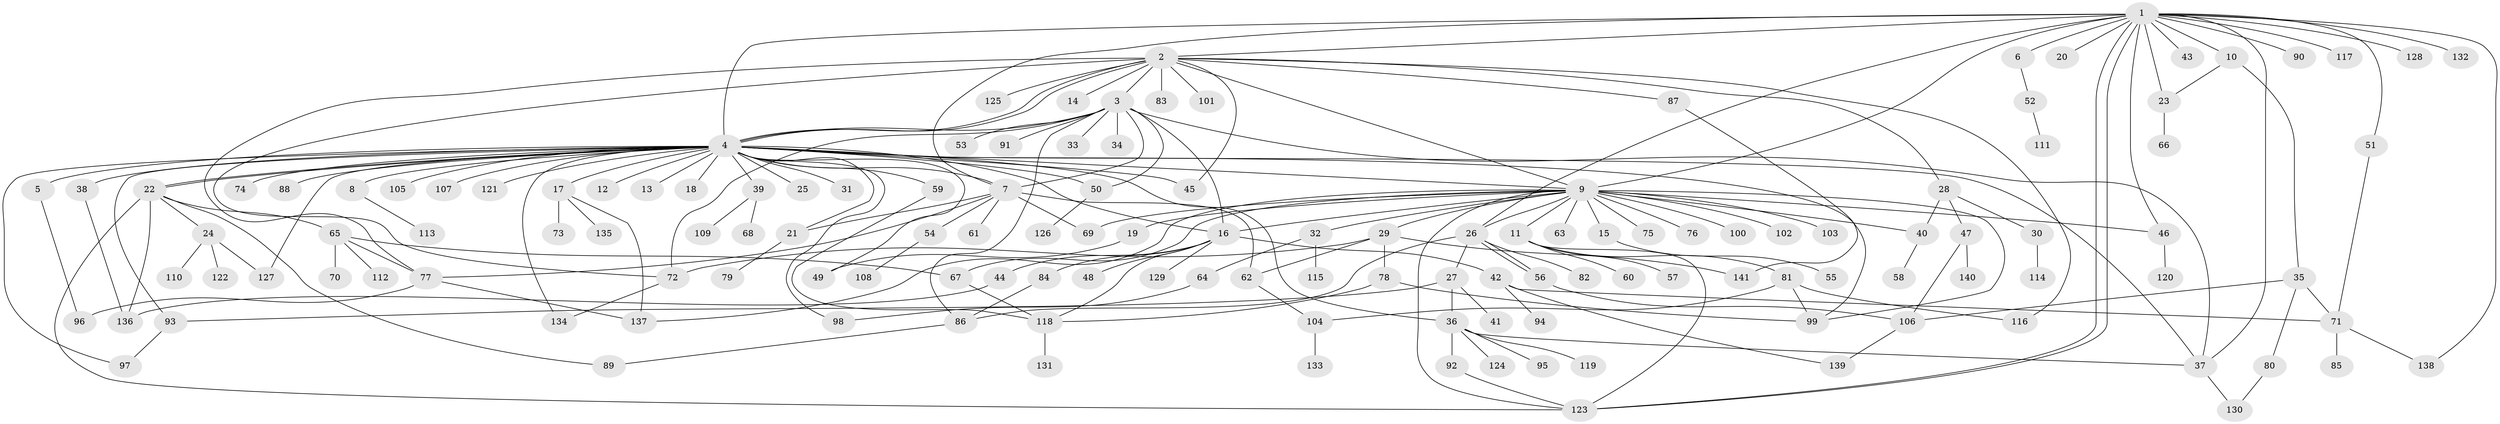 // Generated by graph-tools (version 1.1) at 2025/50/03/09/25 03:50:00]
// undirected, 141 vertices, 204 edges
graph export_dot {
graph [start="1"]
  node [color=gray90,style=filled];
  1;
  2;
  3;
  4;
  5;
  6;
  7;
  8;
  9;
  10;
  11;
  12;
  13;
  14;
  15;
  16;
  17;
  18;
  19;
  20;
  21;
  22;
  23;
  24;
  25;
  26;
  27;
  28;
  29;
  30;
  31;
  32;
  33;
  34;
  35;
  36;
  37;
  38;
  39;
  40;
  41;
  42;
  43;
  44;
  45;
  46;
  47;
  48;
  49;
  50;
  51;
  52;
  53;
  54;
  55;
  56;
  57;
  58;
  59;
  60;
  61;
  62;
  63;
  64;
  65;
  66;
  67;
  68;
  69;
  70;
  71;
  72;
  73;
  74;
  75;
  76;
  77;
  78;
  79;
  80;
  81;
  82;
  83;
  84;
  85;
  86;
  87;
  88;
  89;
  90;
  91;
  92;
  93;
  94;
  95;
  96;
  97;
  98;
  99;
  100;
  101;
  102;
  103;
  104;
  105;
  106;
  107;
  108;
  109;
  110;
  111;
  112;
  113;
  114;
  115;
  116;
  117;
  118;
  119;
  120;
  121;
  122;
  123;
  124;
  125;
  126;
  127;
  128;
  129;
  130;
  131;
  132;
  133;
  134;
  135;
  136;
  137;
  138;
  139;
  140;
  141;
  1 -- 2;
  1 -- 4;
  1 -- 6;
  1 -- 7;
  1 -- 9;
  1 -- 10;
  1 -- 20;
  1 -- 23;
  1 -- 26;
  1 -- 37;
  1 -- 43;
  1 -- 46;
  1 -- 51;
  1 -- 90;
  1 -- 117;
  1 -- 123;
  1 -- 123;
  1 -- 128;
  1 -- 132;
  1 -- 138;
  2 -- 3;
  2 -- 4;
  2 -- 4;
  2 -- 9;
  2 -- 14;
  2 -- 28;
  2 -- 45;
  2 -- 72;
  2 -- 77;
  2 -- 83;
  2 -- 87;
  2 -- 101;
  2 -- 116;
  2 -- 125;
  3 -- 4;
  3 -- 7;
  3 -- 16;
  3 -- 33;
  3 -- 34;
  3 -- 37;
  3 -- 50;
  3 -- 53;
  3 -- 72;
  3 -- 86;
  3 -- 91;
  4 -- 5;
  4 -- 7;
  4 -- 8;
  4 -- 9;
  4 -- 12;
  4 -- 13;
  4 -- 16;
  4 -- 17;
  4 -- 18;
  4 -- 21;
  4 -- 22;
  4 -- 22;
  4 -- 25;
  4 -- 31;
  4 -- 36;
  4 -- 37;
  4 -- 38;
  4 -- 39;
  4 -- 45;
  4 -- 49;
  4 -- 50;
  4 -- 59;
  4 -- 74;
  4 -- 88;
  4 -- 93;
  4 -- 97;
  4 -- 98;
  4 -- 99;
  4 -- 105;
  4 -- 107;
  4 -- 121;
  4 -- 127;
  4 -- 134;
  5 -- 96;
  6 -- 52;
  7 -- 21;
  7 -- 54;
  7 -- 61;
  7 -- 62;
  7 -- 69;
  7 -- 77;
  8 -- 113;
  9 -- 11;
  9 -- 15;
  9 -- 16;
  9 -- 19;
  9 -- 26;
  9 -- 29;
  9 -- 32;
  9 -- 40;
  9 -- 46;
  9 -- 63;
  9 -- 67;
  9 -- 69;
  9 -- 75;
  9 -- 76;
  9 -- 99;
  9 -- 100;
  9 -- 102;
  9 -- 103;
  9 -- 123;
  9 -- 137;
  10 -- 23;
  10 -- 35;
  11 -- 57;
  11 -- 60;
  11 -- 81;
  11 -- 123;
  15 -- 55;
  16 -- 42;
  16 -- 44;
  16 -- 48;
  16 -- 84;
  16 -- 118;
  16 -- 129;
  17 -- 73;
  17 -- 135;
  17 -- 137;
  19 -- 49;
  21 -- 79;
  22 -- 24;
  22 -- 65;
  22 -- 89;
  22 -- 123;
  22 -- 136;
  23 -- 66;
  24 -- 110;
  24 -- 122;
  24 -- 127;
  26 -- 27;
  26 -- 56;
  26 -- 56;
  26 -- 82;
  26 -- 86;
  27 -- 36;
  27 -- 41;
  27 -- 93;
  28 -- 30;
  28 -- 40;
  28 -- 47;
  29 -- 62;
  29 -- 72;
  29 -- 78;
  29 -- 141;
  30 -- 114;
  32 -- 64;
  32 -- 115;
  35 -- 71;
  35 -- 80;
  35 -- 106;
  36 -- 37;
  36 -- 92;
  36 -- 95;
  36 -- 119;
  36 -- 124;
  37 -- 130;
  38 -- 136;
  39 -- 68;
  39 -- 109;
  40 -- 58;
  42 -- 71;
  42 -- 94;
  42 -- 139;
  44 -- 136;
  46 -- 120;
  47 -- 106;
  47 -- 140;
  50 -- 126;
  51 -- 71;
  52 -- 111;
  54 -- 108;
  56 -- 106;
  59 -- 118;
  62 -- 104;
  64 -- 98;
  65 -- 67;
  65 -- 70;
  65 -- 77;
  65 -- 112;
  67 -- 118;
  71 -- 85;
  71 -- 138;
  72 -- 134;
  77 -- 96;
  77 -- 137;
  78 -- 99;
  78 -- 118;
  80 -- 130;
  81 -- 99;
  81 -- 104;
  81 -- 116;
  84 -- 86;
  86 -- 89;
  87 -- 141;
  92 -- 123;
  93 -- 97;
  104 -- 133;
  106 -- 139;
  118 -- 131;
}
